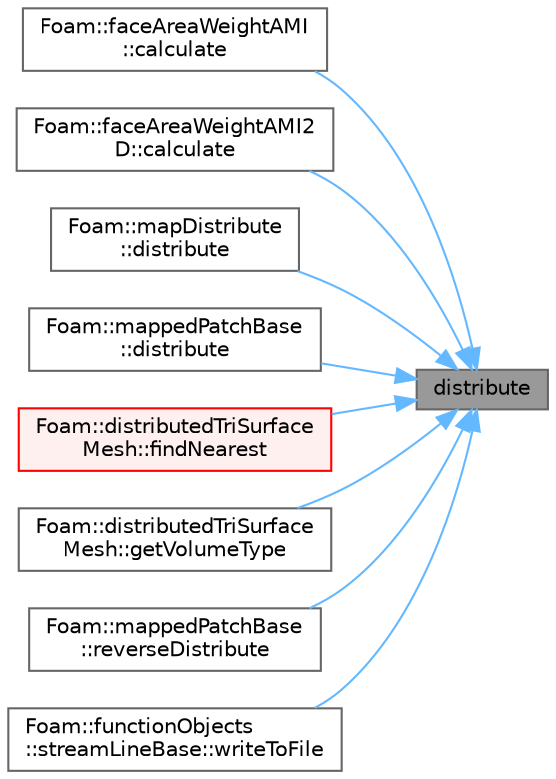 digraph "distribute"
{
 // LATEX_PDF_SIZE
  bgcolor="transparent";
  edge [fontname=Helvetica,fontsize=10,labelfontname=Helvetica,labelfontsize=10];
  node [fontname=Helvetica,fontsize=10,shape=box,height=0.2,width=0.4];
  rankdir="RL";
  Node1 [id="Node000001",label="distribute",height=0.2,width=0.4,color="gray40", fillcolor="grey60", style="filled", fontcolor="black",tooltip=" "];
  Node1 -> Node2 [id="edge1_Node000001_Node000002",dir="back",color="steelblue1",style="solid",tooltip=" "];
  Node2 [id="Node000002",label="Foam::faceAreaWeightAMI\l::calculate",height=0.2,width=0.4,color="grey40", fillcolor="white", style="filled",URL="$classFoam_1_1faceAreaWeightAMI.html#a47f1f90022c335867dcd6c14f5bffb38",tooltip=" "];
  Node1 -> Node3 [id="edge2_Node000001_Node000003",dir="back",color="steelblue1",style="solid",tooltip=" "];
  Node3 [id="Node000003",label="Foam::faceAreaWeightAMI2\lD::calculate",height=0.2,width=0.4,color="grey40", fillcolor="white", style="filled",URL="$classFoam_1_1faceAreaWeightAMI2D.html#a47f1f90022c335867dcd6c14f5bffb38",tooltip=" "];
  Node1 -> Node4 [id="edge3_Node000001_Node000004",dir="back",color="steelblue1",style="solid",tooltip=" "];
  Node4 [id="Node000004",label="Foam::mapDistribute\l::distribute",height=0.2,width=0.4,color="grey40", fillcolor="white", style="filled",URL="$classFoam_1_1mapDistribute.html#adc832bdc5f594ac2e386f5ebf1251c73",tooltip=" "];
  Node1 -> Node5 [id="edge4_Node000001_Node000005",dir="back",color="steelblue1",style="solid",tooltip=" "];
  Node5 [id="Node000005",label="Foam::mappedPatchBase\l::distribute",height=0.2,width=0.4,color="grey40", fillcolor="white", style="filled",URL="$classFoam_1_1mappedPatchBase.html#afc3450f31573d9d8ec105232015b1631",tooltip=" "];
  Node1 -> Node6 [id="edge5_Node000001_Node000006",dir="back",color="steelblue1",style="solid",tooltip=" "];
  Node6 [id="Node000006",label="Foam::distributedTriSurface\lMesh::findNearest",height=0.2,width=0.4,color="red", fillcolor="#FFF0F0", style="filled",URL="$classFoam_1_1distributedTriSurfaceMesh.html#ac968e745f1a4294205a3cf4936755409",tooltip=" "];
  Node1 -> Node8 [id="edge6_Node000001_Node000008",dir="back",color="steelblue1",style="solid",tooltip=" "];
  Node8 [id="Node000008",label="Foam::distributedTriSurface\lMesh::getVolumeType",height=0.2,width=0.4,color="grey40", fillcolor="white", style="filled",URL="$classFoam_1_1distributedTriSurfaceMesh.html#a1d3ba31549036f01425643d189858d2a",tooltip=" "];
  Node1 -> Node9 [id="edge7_Node000001_Node000009",dir="back",color="steelblue1",style="solid",tooltip=" "];
  Node9 [id="Node000009",label="Foam::mappedPatchBase\l::reverseDistribute",height=0.2,width=0.4,color="grey40", fillcolor="white", style="filled",URL="$classFoam_1_1mappedPatchBase.html#ad17de7c0a7647c5bf1dc2a0a2892c396",tooltip=" "];
  Node1 -> Node10 [id="edge8_Node000001_Node000010",dir="back",color="steelblue1",style="solid",tooltip=" "];
  Node10 [id="Node000010",label="Foam::functionObjects\l::streamLineBase::writeToFile",height=0.2,width=0.4,color="grey40", fillcolor="white", style="filled",URL="$classFoam_1_1functionObjects_1_1streamLineBase.html#a9ceb80eef1c78f8b02d65f471e74db92",tooltip=" "];
}
